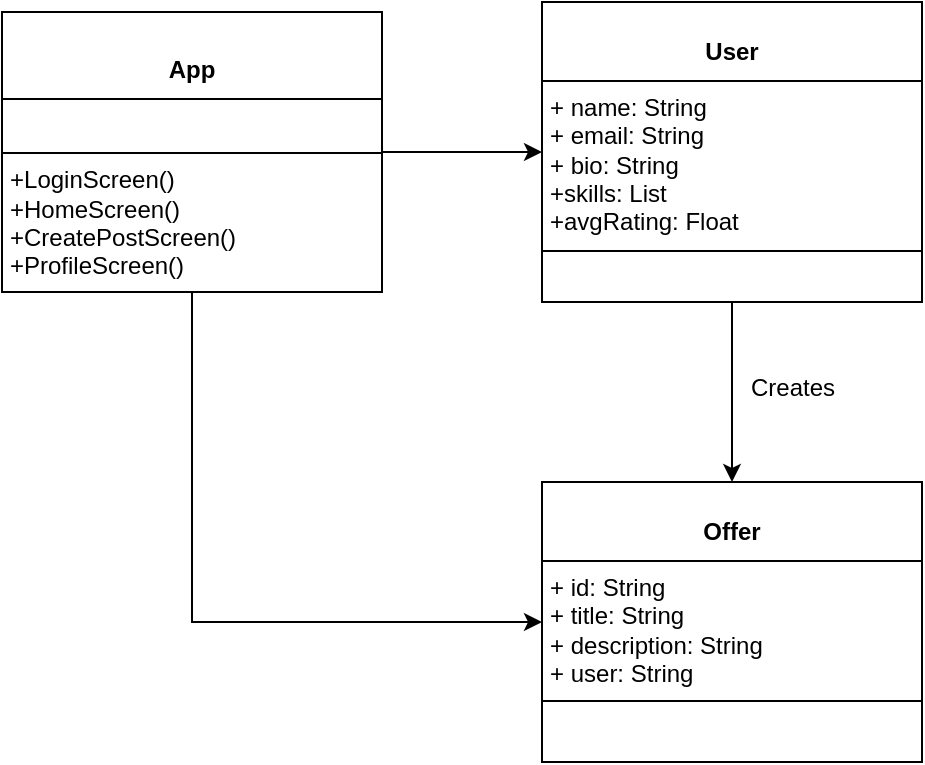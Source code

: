 <mxfile version="28.2.5">
  <diagram name="Page-1" id="kVB1XOSw3E8k9bNrJseu">
    <mxGraphModel dx="872" dy="473" grid="1" gridSize="10" guides="1" tooltips="1" connect="1" arrows="1" fold="1" page="1" pageScale="1" pageWidth="827" pageHeight="1169" math="0" shadow="0">
      <root>
        <mxCell id="0" />
        <mxCell id="1" parent="0" />
        <mxCell id="XvY88AsnNMUqr2J-lF6y-5" style="edgeStyle=orthogonalEdgeStyle;rounded=0;orthogonalLoop=1;jettySize=auto;html=1;exitX=0.5;exitY=1;exitDx=0;exitDy=0;entryX=0;entryY=0.5;entryDx=0;entryDy=0;" edge="1" parent="1" source="XvY88AsnNMUqr2J-lF6y-1" target="XvY88AsnNMUqr2J-lF6y-3">
          <mxGeometry relative="1" as="geometry" />
        </mxCell>
        <mxCell id="XvY88AsnNMUqr2J-lF6y-7" style="edgeStyle=orthogonalEdgeStyle;rounded=0;orthogonalLoop=1;jettySize=auto;html=1;exitX=1;exitY=0.5;exitDx=0;exitDy=0;entryX=0;entryY=0.5;entryDx=0;entryDy=0;" edge="1" parent="1" source="XvY88AsnNMUqr2J-lF6y-1" target="XvY88AsnNMUqr2J-lF6y-2">
          <mxGeometry relative="1" as="geometry" />
        </mxCell>
        <mxCell id="XvY88AsnNMUqr2J-lF6y-1" value="&lt;p style=&quot;margin:0px;margin-top:4px;text-align:center;&quot;&gt;&lt;b&gt;&lt;br&gt;&lt;/b&gt;&lt;/p&gt;&lt;p style=&quot;margin:0px;margin-top:4px;text-align:center;&quot;&gt;&lt;b style=&quot;background-color: transparent; color: light-dark(rgb(0, 0, 0), rgb(255, 255, 255));&quot;&gt;App&lt;/b&gt;&lt;/p&gt;&lt;hr size=&quot;1&quot; style=&quot;border-style:solid;&quot;&gt;&lt;p style=&quot;margin:0px;margin-left:4px;&quot;&gt;&lt;br&gt;&lt;/p&gt;&lt;hr size=&quot;1&quot; style=&quot;border-style:solid;&quot;&gt;&lt;p style=&quot;margin:0px;margin-left:4px;&quot;&gt;+&lt;span style=&quot;background-color: transparent;&quot;&gt;LoginScreen()&lt;/span&gt;&lt;/p&gt;&lt;p style=&quot;margin:0px;margin-left:4px;&quot;&gt;&lt;span style=&quot;background-color: transparent;&quot;&gt;+HomeScreen()&lt;/span&gt;&lt;/p&gt;&lt;p style=&quot;margin:0px;margin-left:4px;&quot;&gt;&lt;span style=&quot;background-color: transparent;&quot;&gt;+CreatePostScreen()&lt;/span&gt;&lt;/p&gt;&lt;p style=&quot;margin:0px;margin-left:4px;&quot;&gt;&lt;span style=&quot;background-color: transparent;&quot;&gt;+ProfileScreen()&lt;/span&gt;&lt;/p&gt;" style="verticalAlign=top;align=left;overflow=fill;html=1;whiteSpace=wrap;" vertex="1" parent="1">
          <mxGeometry x="130" y="85" width="190" height="140" as="geometry" />
        </mxCell>
        <mxCell id="XvY88AsnNMUqr2J-lF6y-8" style="edgeStyle=orthogonalEdgeStyle;rounded=0;orthogonalLoop=1;jettySize=auto;html=1;exitX=0.5;exitY=1;exitDx=0;exitDy=0;entryX=0.5;entryY=0;entryDx=0;entryDy=0;" edge="1" parent="1" source="XvY88AsnNMUqr2J-lF6y-2" target="XvY88AsnNMUqr2J-lF6y-3">
          <mxGeometry relative="1" as="geometry" />
        </mxCell>
        <mxCell id="XvY88AsnNMUqr2J-lF6y-2" value="&lt;p style=&quot;margin:0px;margin-top:4px;text-align:center;&quot;&gt;&lt;br&gt;&lt;b&gt;User&lt;/b&gt;&lt;/p&gt;&lt;hr size=&quot;1&quot; style=&quot;border-style:solid;&quot;&gt;&lt;p style=&quot;margin:0px;margin-left:4px;&quot;&gt;+ name: String&lt;br&gt;+ email: String&lt;/p&gt;&lt;p style=&quot;margin:0px;margin-left:4px;&quot;&gt;+&amp;nbsp;bio: String&lt;/p&gt;&lt;p style=&quot;margin:0px;margin-left:4px;&quot;&gt;+skills: List&lt;/p&gt;&lt;p style=&quot;margin:0px;margin-left:4px;&quot;&gt;+avgRating: Float&amp;nbsp;&lt;/p&gt;&lt;hr size=&quot;1&quot; style=&quot;border-style:solid;&quot;&gt;&lt;p style=&quot;margin:0px;margin-left:4px;&quot;&gt;&lt;br&gt;&lt;/p&gt;" style="verticalAlign=top;align=left;overflow=fill;html=1;whiteSpace=wrap;" vertex="1" parent="1">
          <mxGeometry x="400" y="80" width="190" height="150" as="geometry" />
        </mxCell>
        <mxCell id="XvY88AsnNMUqr2J-lF6y-3" value="&lt;p style=&quot;margin:0px;margin-top:4px;text-align:center;&quot;&gt;&lt;br&gt;&lt;b&gt;Offer&lt;/b&gt;&lt;/p&gt;&lt;hr size=&quot;1&quot; style=&quot;border-style:solid;&quot;&gt;&lt;p style=&quot;margin:0px;margin-left:4px;&quot;&gt;+ id: String&lt;br&gt;+ title:&amp;nbsp;&lt;span style=&quot;background-color: transparent; color: light-dark(rgb(0, 0, 0), rgb(255, 255, 255));&quot;&gt;String&lt;/span&gt;&lt;/p&gt;&lt;p style=&quot;margin:0px;margin-left:4px;&quot;&gt;+&amp;nbsp;description:&amp;nbsp;&lt;span style=&quot;background-color: transparent; color: light-dark(rgb(0, 0, 0), rgb(255, 255, 255));&quot;&gt;String&lt;/span&gt;&lt;/p&gt;&lt;p style=&quot;margin:0px;margin-left:4px;&quot;&gt;+&amp;nbsp;user:&amp;nbsp;&lt;span style=&quot;background-color: transparent; color: light-dark(rgb(0, 0, 0), rgb(255, 255, 255));&quot;&gt;String&lt;/span&gt;&lt;/p&gt;&lt;hr size=&quot;1&quot; style=&quot;border-style:solid;&quot;&gt;&lt;p style=&quot;margin:0px;margin-left:4px;&quot;&gt;&amp;nbsp;&lt;/p&gt;" style="verticalAlign=top;align=left;overflow=fill;html=1;whiteSpace=wrap;" vertex="1" parent="1">
          <mxGeometry x="400" y="320" width="190" height="140" as="geometry" />
        </mxCell>
        <mxCell id="XvY88AsnNMUqr2J-lF6y-9" value="Creates" style="text;html=1;align=center;verticalAlign=middle;resizable=0;points=[];autosize=1;strokeColor=none;fillColor=none;" vertex="1" parent="1">
          <mxGeometry x="490" y="258" width="70" height="30" as="geometry" />
        </mxCell>
      </root>
    </mxGraphModel>
  </diagram>
</mxfile>
